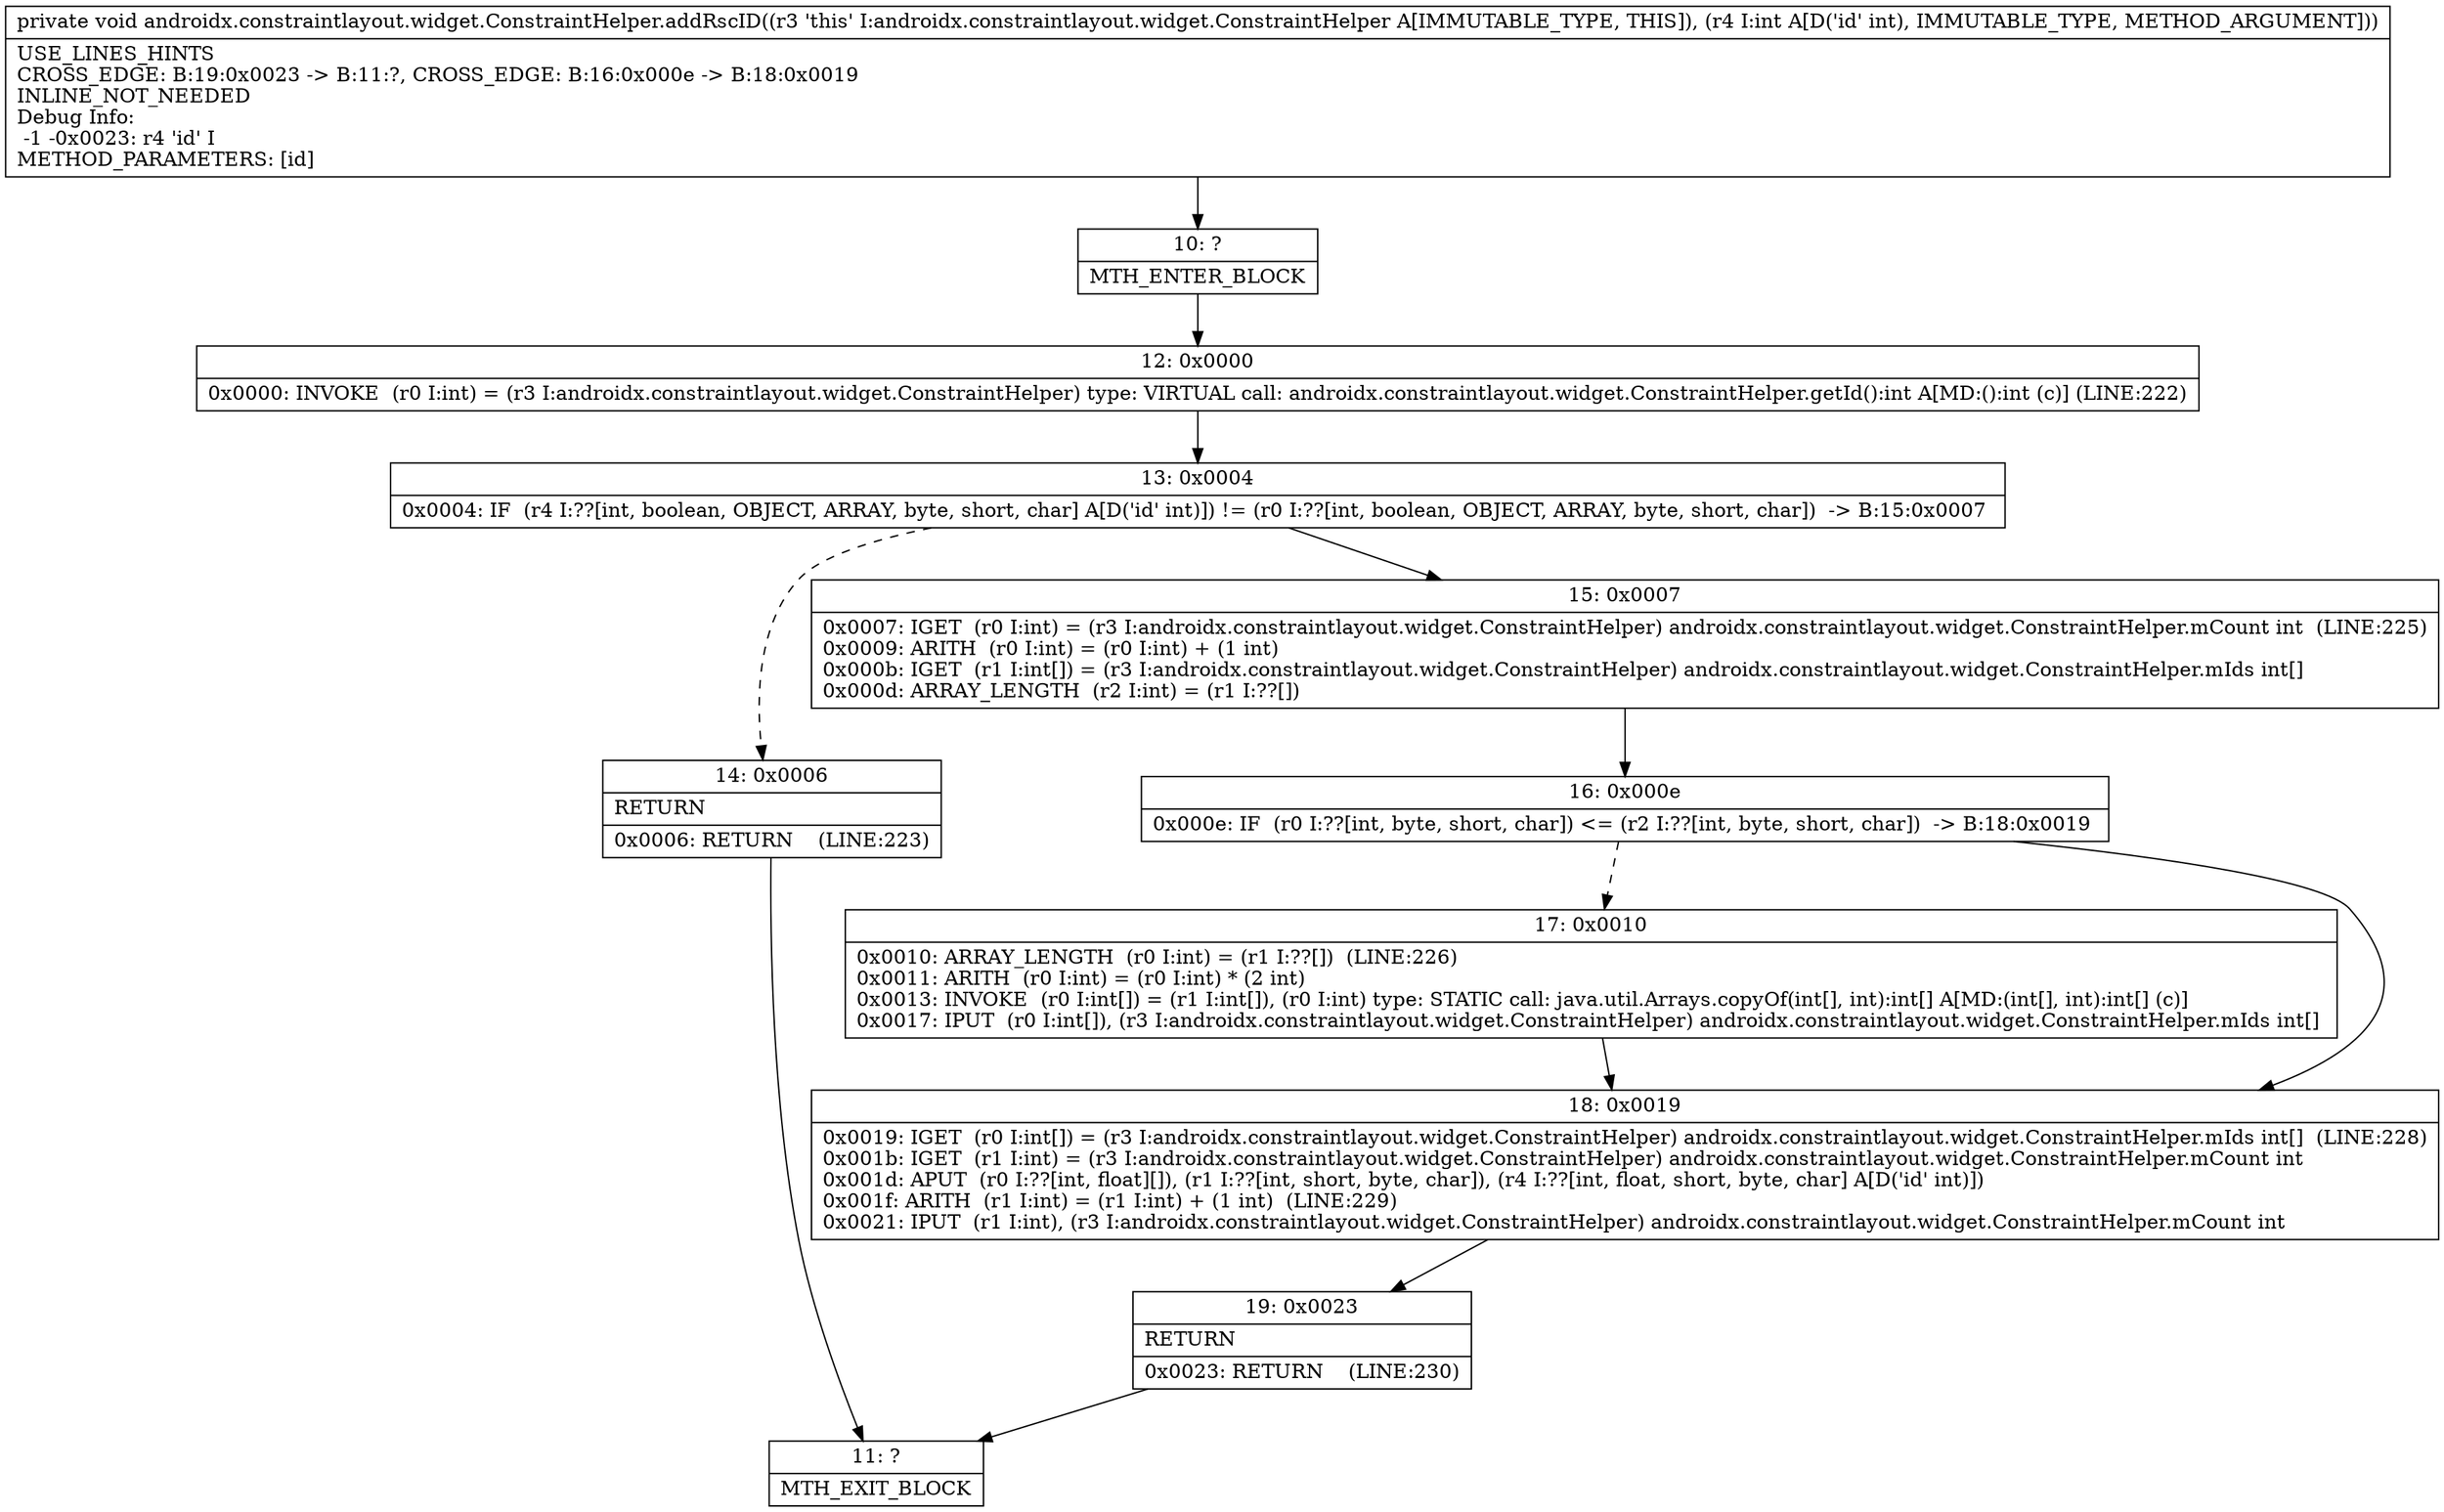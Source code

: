 digraph "CFG forandroidx.constraintlayout.widget.ConstraintHelper.addRscID(I)V" {
Node_10 [shape=record,label="{10\:\ ?|MTH_ENTER_BLOCK\l}"];
Node_12 [shape=record,label="{12\:\ 0x0000|0x0000: INVOKE  (r0 I:int) = (r3 I:androidx.constraintlayout.widget.ConstraintHelper) type: VIRTUAL call: androidx.constraintlayout.widget.ConstraintHelper.getId():int A[MD:():int (c)] (LINE:222)\l}"];
Node_13 [shape=record,label="{13\:\ 0x0004|0x0004: IF  (r4 I:??[int, boolean, OBJECT, ARRAY, byte, short, char] A[D('id' int)]) != (r0 I:??[int, boolean, OBJECT, ARRAY, byte, short, char])  \-\> B:15:0x0007 \l}"];
Node_14 [shape=record,label="{14\:\ 0x0006|RETURN\l|0x0006: RETURN    (LINE:223)\l}"];
Node_11 [shape=record,label="{11\:\ ?|MTH_EXIT_BLOCK\l}"];
Node_15 [shape=record,label="{15\:\ 0x0007|0x0007: IGET  (r0 I:int) = (r3 I:androidx.constraintlayout.widget.ConstraintHelper) androidx.constraintlayout.widget.ConstraintHelper.mCount int  (LINE:225)\l0x0009: ARITH  (r0 I:int) = (r0 I:int) + (1 int) \l0x000b: IGET  (r1 I:int[]) = (r3 I:androidx.constraintlayout.widget.ConstraintHelper) androidx.constraintlayout.widget.ConstraintHelper.mIds int[] \l0x000d: ARRAY_LENGTH  (r2 I:int) = (r1 I:??[]) \l}"];
Node_16 [shape=record,label="{16\:\ 0x000e|0x000e: IF  (r0 I:??[int, byte, short, char]) \<= (r2 I:??[int, byte, short, char])  \-\> B:18:0x0019 \l}"];
Node_17 [shape=record,label="{17\:\ 0x0010|0x0010: ARRAY_LENGTH  (r0 I:int) = (r1 I:??[])  (LINE:226)\l0x0011: ARITH  (r0 I:int) = (r0 I:int) * (2 int) \l0x0013: INVOKE  (r0 I:int[]) = (r1 I:int[]), (r0 I:int) type: STATIC call: java.util.Arrays.copyOf(int[], int):int[] A[MD:(int[], int):int[] (c)]\l0x0017: IPUT  (r0 I:int[]), (r3 I:androidx.constraintlayout.widget.ConstraintHelper) androidx.constraintlayout.widget.ConstraintHelper.mIds int[] \l}"];
Node_18 [shape=record,label="{18\:\ 0x0019|0x0019: IGET  (r0 I:int[]) = (r3 I:androidx.constraintlayout.widget.ConstraintHelper) androidx.constraintlayout.widget.ConstraintHelper.mIds int[]  (LINE:228)\l0x001b: IGET  (r1 I:int) = (r3 I:androidx.constraintlayout.widget.ConstraintHelper) androidx.constraintlayout.widget.ConstraintHelper.mCount int \l0x001d: APUT  (r0 I:??[int, float][]), (r1 I:??[int, short, byte, char]), (r4 I:??[int, float, short, byte, char] A[D('id' int)]) \l0x001f: ARITH  (r1 I:int) = (r1 I:int) + (1 int)  (LINE:229)\l0x0021: IPUT  (r1 I:int), (r3 I:androidx.constraintlayout.widget.ConstraintHelper) androidx.constraintlayout.widget.ConstraintHelper.mCount int \l}"];
Node_19 [shape=record,label="{19\:\ 0x0023|RETURN\l|0x0023: RETURN    (LINE:230)\l}"];
MethodNode[shape=record,label="{private void androidx.constraintlayout.widget.ConstraintHelper.addRscID((r3 'this' I:androidx.constraintlayout.widget.ConstraintHelper A[IMMUTABLE_TYPE, THIS]), (r4 I:int A[D('id' int), IMMUTABLE_TYPE, METHOD_ARGUMENT]))  | USE_LINES_HINTS\lCROSS_EDGE: B:19:0x0023 \-\> B:11:?, CROSS_EDGE: B:16:0x000e \-\> B:18:0x0019\lINLINE_NOT_NEEDED\lDebug Info:\l  \-1 \-0x0023: r4 'id' I\lMETHOD_PARAMETERS: [id]\l}"];
MethodNode -> Node_10;Node_10 -> Node_12;
Node_12 -> Node_13;
Node_13 -> Node_14[style=dashed];
Node_13 -> Node_15;
Node_14 -> Node_11;
Node_15 -> Node_16;
Node_16 -> Node_17[style=dashed];
Node_16 -> Node_18;
Node_17 -> Node_18;
Node_18 -> Node_19;
Node_19 -> Node_11;
}

